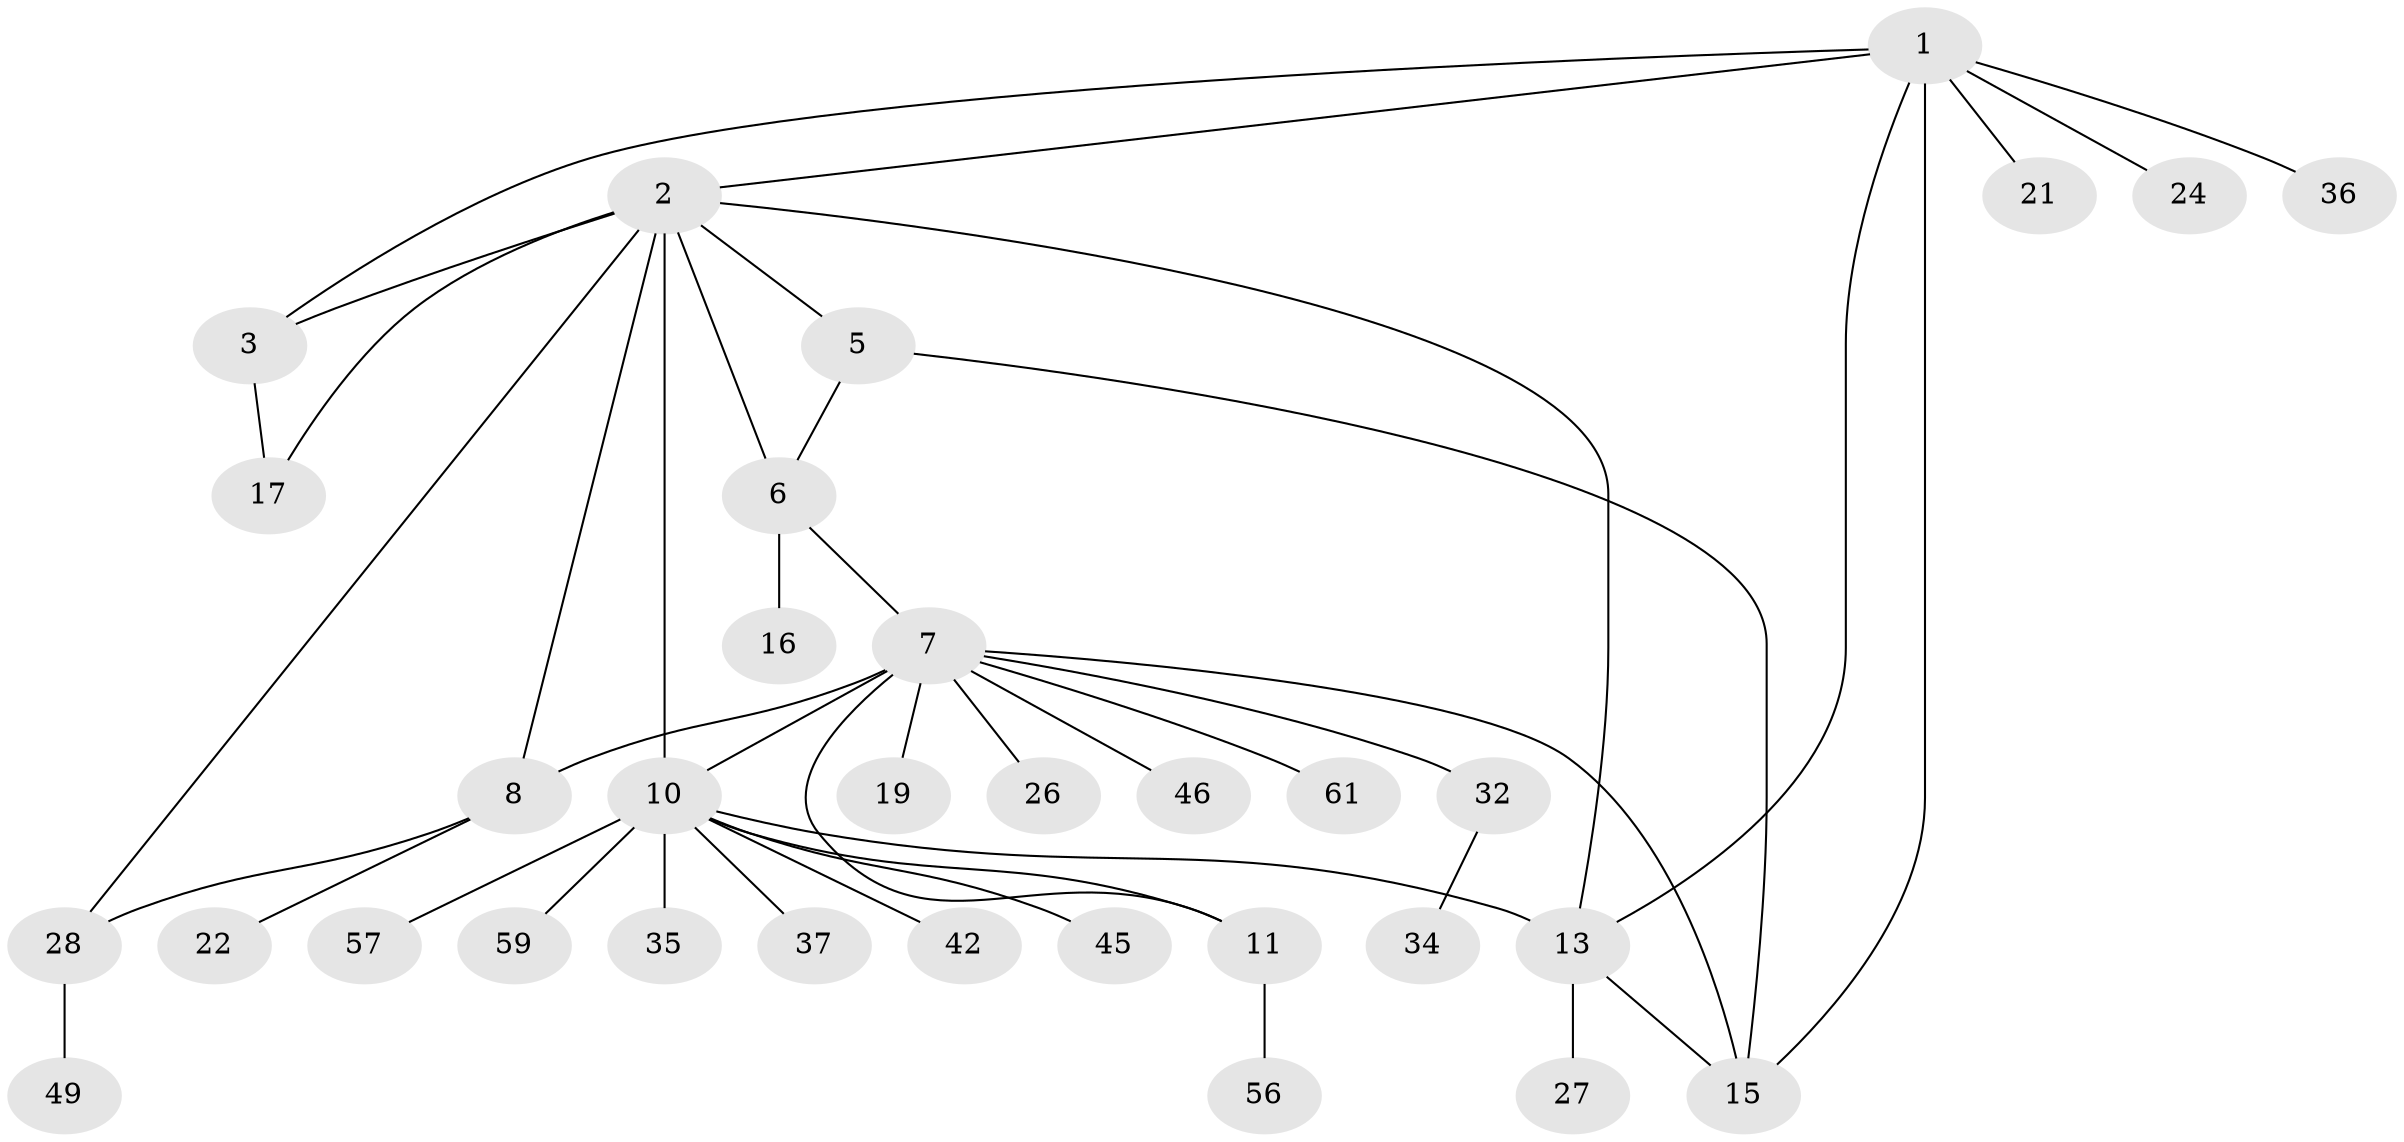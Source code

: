 // original degree distribution, {6: 0.07575757575757576, 11: 0.015151515151515152, 3: 0.07575757575757576, 8: 0.015151515151515152, 5: 0.045454545454545456, 4: 0.06060606060606061, 12: 0.015151515151515152, 1: 0.5, 2: 0.19696969696969696}
// Generated by graph-tools (version 1.1) at 2025/15/03/09/25 04:15:58]
// undirected, 33 vertices, 44 edges
graph export_dot {
graph [start="1"]
  node [color=gray90,style=filled];
  1 [super="+14+30+55"];
  2 [super="+25+52+48+4+40+33"];
  3;
  5;
  6 [super="+23"];
  7 [super="+20+18+9"];
  8;
  10;
  11;
  13 [super="+63+38"];
  15;
  16;
  17;
  19;
  21;
  22 [super="+43"];
  24;
  26;
  27 [super="+47"];
  28 [super="+39+29"];
  32;
  34;
  35;
  36;
  37;
  42;
  45;
  46;
  49;
  56 [super="+65+66"];
  57;
  59;
  61;
  1 -- 2;
  1 -- 3;
  1 -- 24;
  1 -- 36;
  1 -- 21;
  1 -- 13;
  1 -- 15;
  2 -- 3;
  2 -- 8 [weight=2];
  2 -- 10 [weight=3];
  2 -- 6 [weight=2];
  2 -- 13;
  2 -- 17;
  2 -- 5;
  2 -- 28;
  3 -- 17;
  5 -- 6;
  5 -- 15;
  6 -- 16;
  6 -- 7;
  7 -- 8 [weight=2];
  7 -- 15;
  7 -- 46;
  7 -- 32;
  7 -- 10;
  7 -- 11;
  7 -- 19;
  7 -- 26;
  7 -- 61;
  8 -- 22;
  8 -- 28;
  10 -- 11;
  10 -- 13;
  10 -- 35;
  10 -- 37;
  10 -- 42;
  10 -- 45;
  10 -- 57;
  10 -- 59;
  11 -- 56;
  13 -- 15;
  13 -- 27;
  28 -- 49;
  32 -- 34;
}
